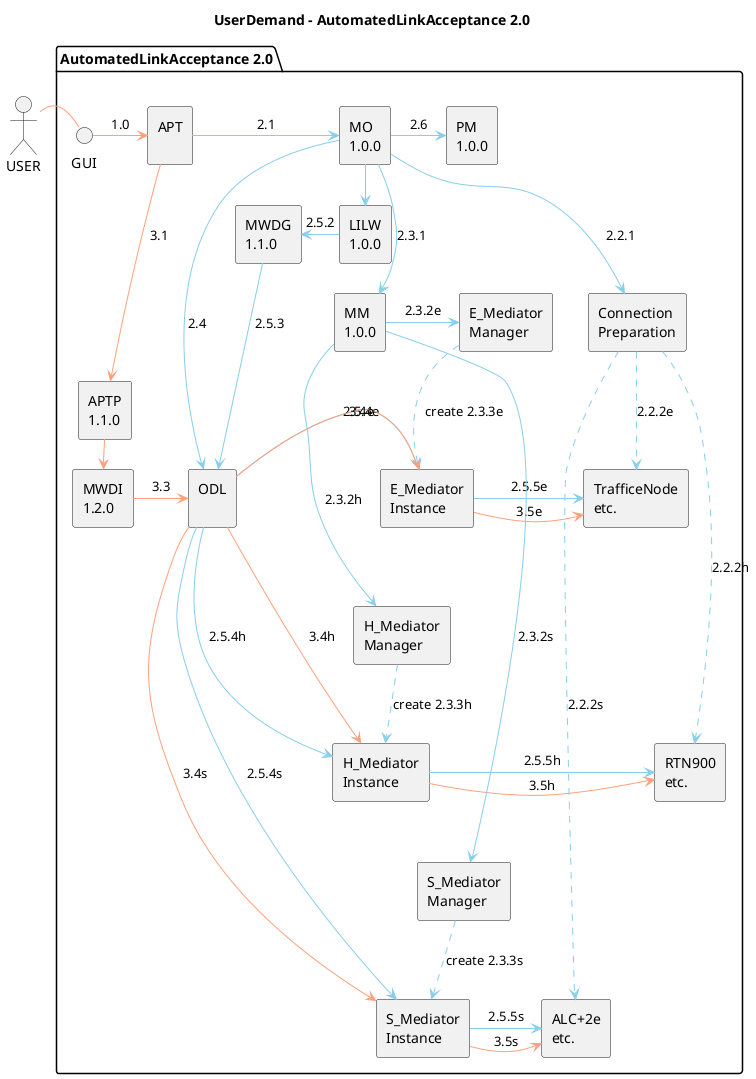 @startuml AutomatedLinkAcceptanceFlow

skinparam componentStyle rectangle

title
UserDemand - AutomatedLinkAcceptance 2.0
end title

actor USER as USER

package "AutomatedLinkAcceptance 2.0" {
  interface GUI as GUI
  USER -[hidden] GUI
  component [APT\n] as APT
  GUI -[hidden] APT
  component [MO\n1.0.0] as MO
  APT -[hidden] MO
  component [Connection\nPreparation] as ConnectionPreparation
  MO -[hidden] ConnectionPreparation

  component [MM\n1.0.0] as MM
  MO -[hidden]- MM
  component [E_Mediator\nManager] as E_MediatorManager
  MO -[hidden] E_MediatorManager
  component [E_Mediator\nInstance] as E_MediatorInstance
  E_MediatorManager -[hidden]- E_MediatorInstance
  component [TrafficeNode\netc.] as E_Device
  E_MediatorInstance -[hidden] E_Device
  component [H_Mediator\nManager] as H_MediatorManager
  E_MediatorInstance -[hidden]- H_MediatorManager
  component [H_Mediator\nInstance] as H_MediatorInstance
  E_MediatorInstance -[hidden]- H_MediatorInstance
  H_MediatorManager -[hidden]- H_MediatorInstance
  component [RTN900\netc.] as H_Device
  H_MediatorInstance -[hidden] H_Device
  E_Device -[hidden]- H_Device
  component [S_Mediator\nManager] as S_MediatorManager
  H_MediatorInstance -[hidden]- S_MediatorManager
  component [S_Mediator\nInstance] as S_MediatorInstance
  H_MediatorInstance -[hidden]- S_MediatorInstance
  S_MediatorManager -[hidden]- S_MediatorInstance
  component [ALC+2e\netc.] as S_Device 
  S_MediatorInstance -[hidden] S_Device
  H_Device -[hidden]- S_Device

  component [LILW\n1.0.0] as LILW
  component [PM\n1.0.0] as PM
  component [MWDG\n1.1.0] as MWDG

  component [APTP\n1.1.0] as APTP
  component [MWDI\n1.2.0] as MWDI
  component [ODL\n] as ODL

  USER - GUI #LightSalmon
  GUI -> APT #LightSalmon : 1.0

  APT -> MO #SkyBlue : 2.1

  MO -> ConnectionPreparation #SkyBlue : 2.2.1
  ConnectionPreparation ..> E_Device #SkyBlue : 2.2.2e
  ConnectionPreparation ..> H_Device #SkyBlue : 2.2.2h
  ConnectionPreparation ..> S_Device #SkyBlue : 2.2.2s

  MO -> MM #SkyBlue : 2.3.1
  MM -> E_MediatorManager #SkyBlue : 2.3.2e
  E_MediatorManager ..> E_MediatorInstance #SkyBlue : create 2.3.3e
  MM -> H_MediatorManager #SkyBlue : 2.3.2h
  H_MediatorManager ..> H_MediatorInstance #SkyBlue : create 2.3.3h
  MM -> S_MediatorManager #SkyBlue : 2.3.2s
  S_MediatorManager ..> S_MediatorInstance #SkyBlue : create 2.3.3s

  MO -> ODL #SkyBlue : 2.4

  MO -> LILW #SkyBlue : 2.5.1
  LILW -> MWDG #SkyBlue : 2.5.2
  MWDG -> ODL #SkyBlue : 2.5.3

  MO -> PM #SkyBlue : 2.6

  ODL -> E_MediatorInstance #SkyBlue : 2.5.4e
  ODL -> H_MediatorInstance #SkyBlue : 2.5.4h
  ODL -> S_MediatorInstance #SkyBlue : 2.5.4s
  E_MediatorInstance -> E_Device #SkyBlue : 2.5.5e
  H_MediatorInstance -> H_Device #SkyBlue : 2.5.5h
  S_MediatorInstance -> S_Device #SkyBlue : 2.5.5s


  APT --> APTP #LightSalmon : 3.1
  APTP -> MWDI #LightSalmon : 3.2
  MWDI -> ODL #LightSalmon : 3.3
  ODL -> E_MediatorInstance #LightSalmon : 3.4e
  ODL -> H_MediatorInstance #LightSalmon : 3.4h
  ODL -> S_MediatorInstance #LightSalmon : 3.4s
  E_MediatorInstance -> E_Device #LightSalmon : 3.5e
  H_MediatorInstance -> H_Device #LightSalmon : 3.5h
  S_MediatorInstance -> S_Device #LightSalmon : 3.5s

}

@enduml